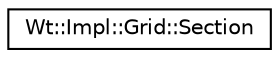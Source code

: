 digraph "Graphical Class Hierarchy"
{
 // LATEX_PDF_SIZE
  edge [fontname="Helvetica",fontsize="10",labelfontname="Helvetica",labelfontsize="10"];
  node [fontname="Helvetica",fontsize="10",shape=record];
  rankdir="LR";
  Node0 [label="Wt::Impl::Grid::Section",height=0.2,width=0.4,color="black", fillcolor="white", style="filled",URL="$structWt_1_1Impl_1_1Grid_1_1Section.html",tooltip=" "];
}
